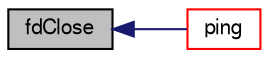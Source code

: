 digraph "fdClose"
{
  bgcolor="transparent";
  edge [fontname="FreeSans",fontsize="10",labelfontname="FreeSans",labelfontsize="10"];
  node [fontname="FreeSans",fontsize="10",shape=record];
  rankdir="LR";
  Node1 [label="fdClose",height=0.2,width=0.4,color="black", fillcolor="grey75", style="filled" fontcolor="black"];
  Node1 -> Node2 [dir="back",color="midnightblue",fontsize="10",style="solid",fontname="FreeSans"];
  Node2 [label="ping",height=0.2,width=0.4,color="red",URL="$a10237.html#aa08c9d46bf04725aee4bc67ce02b2759",tooltip="Check if machine is up by pinging given port. "];
}
